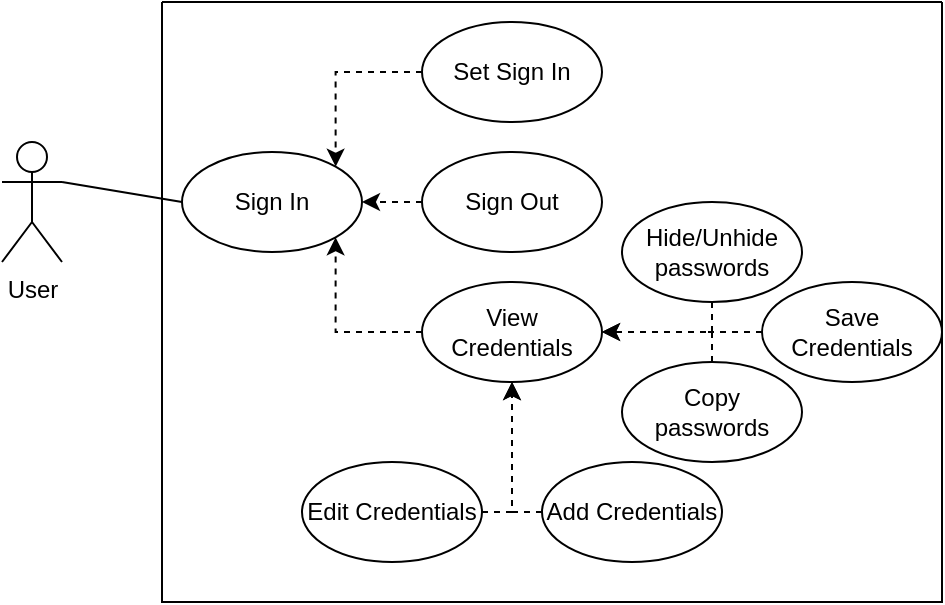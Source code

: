 <mxfile version="24.2.2" type="device">
  <diagram name="Page-1" id="sFf4b3YyXBVLJRdlfQBh">
    <mxGraphModel dx="135" dy="77" grid="1" gridSize="10" guides="1" tooltips="1" connect="1" arrows="1" fold="1" page="1" pageScale="1" pageWidth="1169" pageHeight="827" math="0" shadow="0">
      <root>
        <mxCell id="0" />
        <mxCell id="1" parent="0" />
        <mxCell id="wEPaZ30keEf7oGlMj-yY-1" value="" style="swimlane;startSize=0;" parent="1" vertex="1">
          <mxGeometry x="310" y="140" width="390" height="300" as="geometry" />
        </mxCell>
        <mxCell id="wEPaZ30keEf7oGlMj-yY-3" value="Sign In" style="ellipse;whiteSpace=wrap;html=1;" parent="wEPaZ30keEf7oGlMj-yY-1" vertex="1">
          <mxGeometry x="10" y="75" width="90" height="50" as="geometry" />
        </mxCell>
        <mxCell id="wEPaZ30keEf7oGlMj-yY-9" style="edgeStyle=orthogonalEdgeStyle;rounded=0;orthogonalLoop=1;jettySize=auto;html=1;exitX=0;exitY=0.5;exitDx=0;exitDy=0;entryX=1;entryY=0;entryDx=0;entryDy=0;dashed=1;" parent="wEPaZ30keEf7oGlMj-yY-1" source="wEPaZ30keEf7oGlMj-yY-4" target="wEPaZ30keEf7oGlMj-yY-3" edge="1">
          <mxGeometry relative="1" as="geometry" />
        </mxCell>
        <mxCell id="wEPaZ30keEf7oGlMj-yY-4" value="Set Sign In" style="ellipse;whiteSpace=wrap;html=1;" parent="wEPaZ30keEf7oGlMj-yY-1" vertex="1">
          <mxGeometry x="130" y="10" width="90" height="50" as="geometry" />
        </mxCell>
        <mxCell id="wEPaZ30keEf7oGlMj-yY-10" style="edgeStyle=orthogonalEdgeStyle;rounded=0;orthogonalLoop=1;jettySize=auto;html=1;exitX=0;exitY=0.5;exitDx=0;exitDy=0;entryX=1;entryY=0.5;entryDx=0;entryDy=0;dashed=1;" parent="wEPaZ30keEf7oGlMj-yY-1" source="wEPaZ30keEf7oGlMj-yY-5" target="wEPaZ30keEf7oGlMj-yY-3" edge="1">
          <mxGeometry relative="1" as="geometry" />
        </mxCell>
        <mxCell id="wEPaZ30keEf7oGlMj-yY-5" value="Sign Out" style="ellipse;whiteSpace=wrap;html=1;" parent="wEPaZ30keEf7oGlMj-yY-1" vertex="1">
          <mxGeometry x="130" y="75" width="90" height="50" as="geometry" />
        </mxCell>
        <mxCell id="wEPaZ30keEf7oGlMj-yY-11" style="edgeStyle=orthogonalEdgeStyle;rounded=0;orthogonalLoop=1;jettySize=auto;html=1;exitX=0;exitY=0.5;exitDx=0;exitDy=0;entryX=1;entryY=1;entryDx=0;entryDy=0;dashed=1;" parent="wEPaZ30keEf7oGlMj-yY-1" source="wEPaZ30keEf7oGlMj-yY-6" target="wEPaZ30keEf7oGlMj-yY-3" edge="1">
          <mxGeometry relative="1" as="geometry" />
        </mxCell>
        <mxCell id="wEPaZ30keEf7oGlMj-yY-6" value="View Credentials" style="ellipse;whiteSpace=wrap;html=1;" parent="wEPaZ30keEf7oGlMj-yY-1" vertex="1">
          <mxGeometry x="130" y="140" width="90" height="50" as="geometry" />
        </mxCell>
        <mxCell id="wEPaZ30keEf7oGlMj-yY-12" style="edgeStyle=orthogonalEdgeStyle;rounded=0;orthogonalLoop=1;jettySize=auto;html=1;exitX=0.5;exitY=1;exitDx=0;exitDy=0;entryX=1;entryY=0.5;entryDx=0;entryDy=0;dashed=1;" parent="wEPaZ30keEf7oGlMj-yY-1" source="wEPaZ30keEf7oGlMj-yY-7" target="wEPaZ30keEf7oGlMj-yY-6" edge="1">
          <mxGeometry relative="1" as="geometry">
            <Array as="points">
              <mxPoint x="275" y="165" />
            </Array>
          </mxGeometry>
        </mxCell>
        <mxCell id="wEPaZ30keEf7oGlMj-yY-7" value="Hide/Unhide passwords" style="ellipse;whiteSpace=wrap;html=1;" parent="wEPaZ30keEf7oGlMj-yY-1" vertex="1">
          <mxGeometry x="230" y="100" width="90" height="50" as="geometry" />
        </mxCell>
        <mxCell id="wEPaZ30keEf7oGlMj-yY-13" style="edgeStyle=orthogonalEdgeStyle;rounded=0;orthogonalLoop=1;jettySize=auto;html=1;exitX=0.5;exitY=0;exitDx=0;exitDy=0;entryX=1;entryY=0.5;entryDx=0;entryDy=0;dashed=1;" parent="wEPaZ30keEf7oGlMj-yY-1" source="wEPaZ30keEf7oGlMj-yY-8" target="wEPaZ30keEf7oGlMj-yY-6" edge="1">
          <mxGeometry relative="1" as="geometry">
            <Array as="points">
              <mxPoint x="275" y="165" />
            </Array>
          </mxGeometry>
        </mxCell>
        <mxCell id="wEPaZ30keEf7oGlMj-yY-8" value="Copy passwords" style="ellipse;whiteSpace=wrap;html=1;" parent="wEPaZ30keEf7oGlMj-yY-1" vertex="1">
          <mxGeometry x="230" y="180" width="90" height="50" as="geometry" />
        </mxCell>
        <mxCell id="mL8hyK8v3Te0kBC7LYM0-2" value="Edit Credentials" style="ellipse;whiteSpace=wrap;html=1;" vertex="1" parent="wEPaZ30keEf7oGlMj-yY-1">
          <mxGeometry x="70" y="230" width="90" height="50" as="geometry" />
        </mxCell>
        <mxCell id="mL8hyK8v3Te0kBC7LYM0-4" style="edgeStyle=orthogonalEdgeStyle;rounded=0;orthogonalLoop=1;jettySize=auto;html=1;exitX=1;exitY=0.5;exitDx=0;exitDy=0;entryX=0.5;entryY=1;entryDx=0;entryDy=0;dashed=1;" edge="1" parent="wEPaZ30keEf7oGlMj-yY-1" source="mL8hyK8v3Te0kBC7LYM0-2" target="wEPaZ30keEf7oGlMj-yY-6">
          <mxGeometry relative="1" as="geometry">
            <Array as="points">
              <mxPoint x="175" y="255" />
            </Array>
            <mxPoint x="285" y="190" as="sourcePoint" />
            <mxPoint x="230" y="175" as="targetPoint" />
          </mxGeometry>
        </mxCell>
        <mxCell id="mL8hyK8v3Te0kBC7LYM0-7" style="edgeStyle=orthogonalEdgeStyle;rounded=0;orthogonalLoop=1;jettySize=auto;html=1;exitX=0;exitY=0.5;exitDx=0;exitDy=0;entryX=0.5;entryY=1;entryDx=0;entryDy=0;strokeColor=default;dashed=1;" edge="1" parent="wEPaZ30keEf7oGlMj-yY-1" source="mL8hyK8v3Te0kBC7LYM0-6" target="wEPaZ30keEf7oGlMj-yY-6">
          <mxGeometry relative="1" as="geometry">
            <Array as="points">
              <mxPoint x="175" y="255" />
            </Array>
          </mxGeometry>
        </mxCell>
        <mxCell id="mL8hyK8v3Te0kBC7LYM0-6" value="Add Credentials" style="ellipse;whiteSpace=wrap;html=1;" vertex="1" parent="wEPaZ30keEf7oGlMj-yY-1">
          <mxGeometry x="190" y="230" width="90" height="50" as="geometry" />
        </mxCell>
        <mxCell id="mL8hyK8v3Te0kBC7LYM0-9" style="edgeStyle=orthogonalEdgeStyle;rounded=0;orthogonalLoop=1;jettySize=auto;html=1;exitX=0;exitY=0.5;exitDx=0;exitDy=0;dashed=1;endArrow=none;endFill=0;" edge="1" parent="wEPaZ30keEf7oGlMj-yY-1" source="mL8hyK8v3Te0kBC7LYM0-8">
          <mxGeometry relative="1" as="geometry">
            <mxPoint x="270" y="165" as="targetPoint" />
          </mxGeometry>
        </mxCell>
        <mxCell id="mL8hyK8v3Te0kBC7LYM0-8" value="Save Credentials" style="ellipse;whiteSpace=wrap;html=1;" vertex="1" parent="wEPaZ30keEf7oGlMj-yY-1">
          <mxGeometry x="300" y="140" width="90" height="50" as="geometry" />
        </mxCell>
        <mxCell id="wEPaZ30keEf7oGlMj-yY-2" value="User" style="shape=umlActor;verticalLabelPosition=bottom;verticalAlign=top;html=1;outlineConnect=0;" parent="1" vertex="1">
          <mxGeometry x="230" y="210" width="30" height="60" as="geometry" />
        </mxCell>
        <mxCell id="wEPaZ30keEf7oGlMj-yY-14" value="" style="endArrow=none;html=1;rounded=0;entryX=1;entryY=0.333;entryDx=0;entryDy=0;entryPerimeter=0;exitX=0;exitY=0.5;exitDx=0;exitDy=0;" parent="1" source="wEPaZ30keEf7oGlMj-yY-3" target="wEPaZ30keEf7oGlMj-yY-2" edge="1">
          <mxGeometry width="50" height="50" relative="1" as="geometry">
            <mxPoint x="280" y="250" as="sourcePoint" />
            <mxPoint x="430" y="190" as="targetPoint" />
          </mxGeometry>
        </mxCell>
      </root>
    </mxGraphModel>
  </diagram>
</mxfile>
